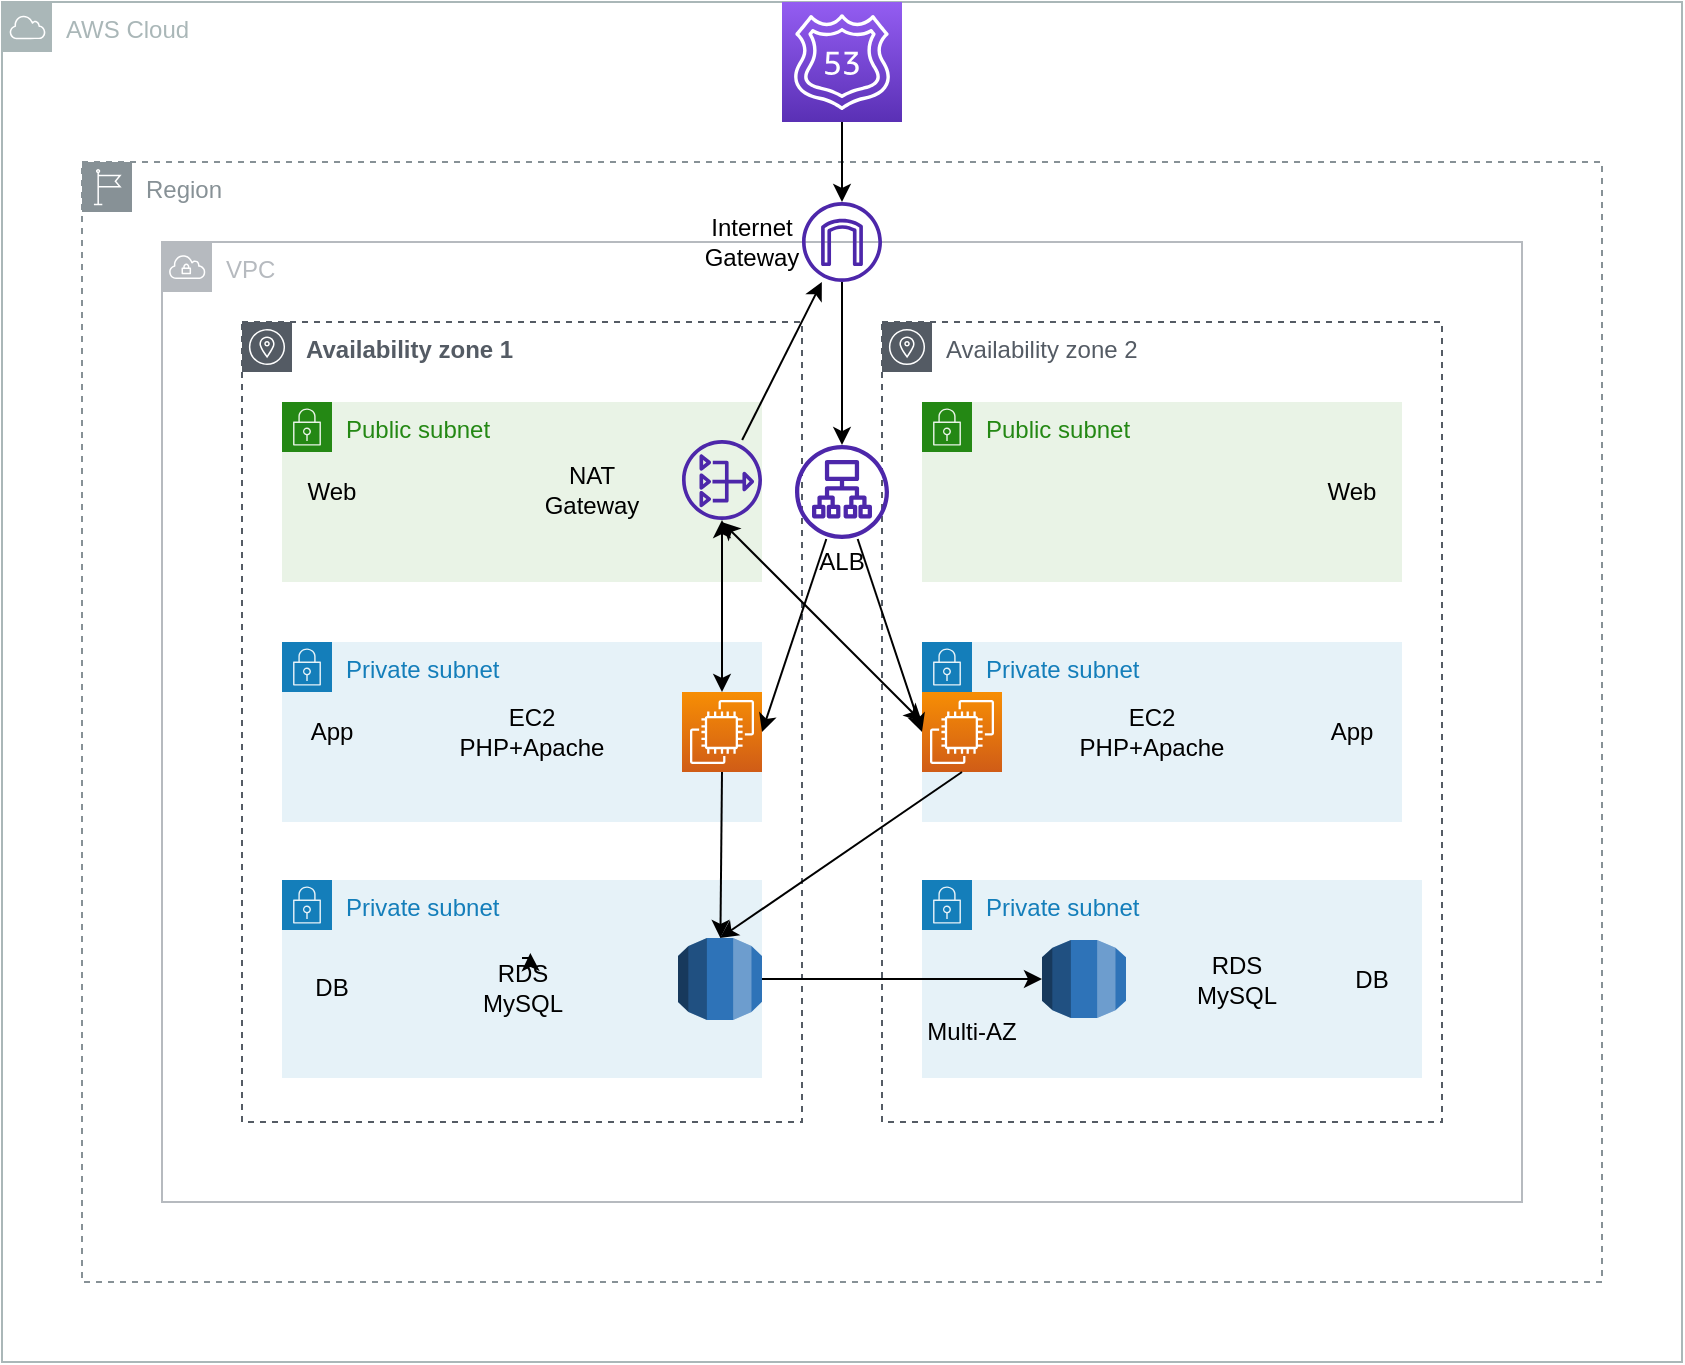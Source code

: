 <mxfile version="20.7.4" type="github">
  <diagram id="KIXhBXPkZMvwi1NuN0C8" name="Page-1">
    <mxGraphModel dx="954" dy="449" grid="1" gridSize="10" guides="1" tooltips="1" connect="1" arrows="1" fold="1" page="1" pageScale="1" pageWidth="850" pageHeight="1100" math="0" shadow="0">
      <root>
        <mxCell id="0" />
        <mxCell id="1" parent="0" />
        <mxCell id="7fNbkinqEnMP0ooQhC_Y-3" value="AWS Cloud" style="sketch=0;outlineConnect=0;gradientColor=none;html=1;whiteSpace=wrap;fontSize=12;fontStyle=0;shape=mxgraph.aws4.group;grIcon=mxgraph.aws4.group_aws_cloud;strokeColor=#AAB7B8;fillColor=none;verticalAlign=top;align=left;spacingLeft=30;fontColor=#AAB7B8;dashed=0;" vertex="1" parent="1">
          <mxGeometry width="840" height="680" as="geometry" />
        </mxCell>
        <mxCell id="7fNbkinqEnMP0ooQhC_Y-4" value="Region" style="sketch=0;outlineConnect=0;gradientColor=none;html=1;whiteSpace=wrap;fontSize=12;fontStyle=0;shape=mxgraph.aws4.group;grIcon=mxgraph.aws4.group_region;strokeColor=#879196;fillColor=none;verticalAlign=top;align=left;spacingLeft=30;fontColor=#879196;dashed=1;" vertex="1" parent="1">
          <mxGeometry x="40" y="80" width="760" height="560" as="geometry" />
        </mxCell>
        <mxCell id="7fNbkinqEnMP0ooQhC_Y-41" style="edgeStyle=orthogonalEdgeStyle;rounded=0;orthogonalLoop=1;jettySize=auto;html=1;exitX=0.5;exitY=1;exitDx=0;exitDy=0;exitPerimeter=0;" edge="1" parent="1" source="7fNbkinqEnMP0ooQhC_Y-5" target="7fNbkinqEnMP0ooQhC_Y-26">
          <mxGeometry relative="1" as="geometry" />
        </mxCell>
        <mxCell id="7fNbkinqEnMP0ooQhC_Y-5" value="" style="sketch=0;points=[[0,0,0],[0.25,0,0],[0.5,0,0],[0.75,0,0],[1,0,0],[0,1,0],[0.25,1,0],[0.5,1,0],[0.75,1,0],[1,1,0],[0,0.25,0],[0,0.5,0],[0,0.75,0],[1,0.25,0],[1,0.5,0],[1,0.75,0]];outlineConnect=0;fontColor=#232F3E;gradientColor=#945DF2;gradientDirection=north;fillColor=#5A30B5;strokeColor=#ffffff;dashed=0;verticalLabelPosition=bottom;verticalAlign=top;align=center;html=1;fontSize=12;fontStyle=0;aspect=fixed;shape=mxgraph.aws4.resourceIcon;resIcon=mxgraph.aws4.route_53;" vertex="1" parent="1">
          <mxGeometry x="390" width="60" height="60" as="geometry" />
        </mxCell>
        <mxCell id="7fNbkinqEnMP0ooQhC_Y-6" value="VPC" style="sketch=0;outlineConnect=0;gradientColor=none;html=1;whiteSpace=wrap;fontSize=12;fontStyle=0;shape=mxgraph.aws4.group;grIcon=mxgraph.aws4.group_vpc;strokeColor=#B6BABF;fillColor=none;verticalAlign=top;align=left;spacingLeft=30;fontColor=#B6BABF;dashed=0;" vertex="1" parent="1">
          <mxGeometry x="80" y="120" width="680" height="480" as="geometry" />
        </mxCell>
        <mxCell id="7fNbkinqEnMP0ooQhC_Y-7" value="Availability zone 1" style="sketch=0;outlineConnect=0;gradientColor=none;html=1;whiteSpace=wrap;fontSize=12;fontStyle=1;shape=mxgraph.aws4.group;grIcon=mxgraph.aws4.group_availability_zone;strokeColor=#545B64;fillColor=none;verticalAlign=top;align=left;spacingLeft=30;fontColor=#545B64;dashed=1;" vertex="1" parent="1">
          <mxGeometry x="120" y="160" width="280" height="400" as="geometry" />
        </mxCell>
        <mxCell id="7fNbkinqEnMP0ooQhC_Y-8" value="Availability zone 2" style="sketch=0;outlineConnect=0;gradientColor=none;html=1;whiteSpace=wrap;fontSize=12;fontStyle=0;shape=mxgraph.aws4.group;grIcon=mxgraph.aws4.group_availability_zone;strokeColor=#545B64;fillColor=none;verticalAlign=top;align=left;spacingLeft=30;fontColor=#545B64;dashed=1;" vertex="1" parent="1">
          <mxGeometry x="440" y="160" width="280" height="400" as="geometry" />
        </mxCell>
        <mxCell id="7fNbkinqEnMP0ooQhC_Y-9" value="Public subnet" style="points=[[0,0],[0.25,0],[0.5,0],[0.75,0],[1,0],[1,0.25],[1,0.5],[1,0.75],[1,1],[0.75,1],[0.5,1],[0.25,1],[0,1],[0,0.75],[0,0.5],[0,0.25]];outlineConnect=0;gradientColor=none;html=1;whiteSpace=wrap;fontSize=12;fontStyle=0;container=1;pointerEvents=0;collapsible=0;recursiveResize=0;shape=mxgraph.aws4.group;grIcon=mxgraph.aws4.group_security_group;grStroke=0;strokeColor=#248814;fillColor=#E9F3E6;verticalAlign=top;align=left;spacingLeft=30;fontColor=#248814;dashed=0;" vertex="1" parent="1">
          <mxGeometry x="140" y="200" width="240" height="90" as="geometry" />
        </mxCell>
        <mxCell id="7fNbkinqEnMP0ooQhC_Y-15" value="Web" style="rounded=0;whiteSpace=wrap;html=1;fillColor=none;strokeColor=none;" vertex="1" parent="7fNbkinqEnMP0ooQhC_Y-9">
          <mxGeometry y="30" width="50" height="29" as="geometry" />
        </mxCell>
        <mxCell id="7fNbkinqEnMP0ooQhC_Y-27" value="" style="sketch=0;outlineConnect=0;fontColor=#232F3E;gradientColor=none;fillColor=#4D27AA;strokeColor=none;dashed=0;verticalLabelPosition=bottom;verticalAlign=top;align=center;html=1;fontSize=12;fontStyle=0;aspect=fixed;pointerEvents=1;shape=mxgraph.aws4.nat_gateway;" vertex="1" parent="7fNbkinqEnMP0ooQhC_Y-9">
          <mxGeometry x="200" y="19" width="40" height="40" as="geometry" />
        </mxCell>
        <mxCell id="7fNbkinqEnMP0ooQhC_Y-10" value="Private subnet" style="points=[[0,0],[0.25,0],[0.5,0],[0.75,0],[1,0],[1,0.25],[1,0.5],[1,0.75],[1,1],[0.75,1],[0.5,1],[0.25,1],[0,1],[0,0.75],[0,0.5],[0,0.25]];outlineConnect=0;gradientColor=none;html=1;whiteSpace=wrap;fontSize=12;fontStyle=0;container=1;pointerEvents=0;collapsible=0;recursiveResize=0;shape=mxgraph.aws4.group;grIcon=mxgraph.aws4.group_security_group;grStroke=0;strokeColor=#147EBA;fillColor=#E6F2F8;verticalAlign=top;align=left;spacingLeft=30;fontColor=#147EBA;dashed=0;" vertex="1" parent="1">
          <mxGeometry x="140" y="320" width="240" height="90" as="geometry" />
        </mxCell>
        <mxCell id="7fNbkinqEnMP0ooQhC_Y-16" value="App" style="rounded=0;whiteSpace=wrap;html=1;fillColor=none;strokeColor=none;" vertex="1" parent="7fNbkinqEnMP0ooQhC_Y-10">
          <mxGeometry y="30" width="50" height="30" as="geometry" />
        </mxCell>
        <mxCell id="7fNbkinqEnMP0ooQhC_Y-22" value="" style="sketch=0;points=[[0,0,0],[0.25,0,0],[0.5,0,0],[0.75,0,0],[1,0,0],[0,1,0],[0.25,1,0],[0.5,1,0],[0.75,1,0],[1,1,0],[0,0.25,0],[0,0.5,0],[0,0.75,0],[1,0.25,0],[1,0.5,0],[1,0.75,0]];outlineConnect=0;fontColor=#232F3E;gradientColor=#F78E04;gradientDirection=north;fillColor=#D05C17;strokeColor=#ffffff;dashed=0;verticalLabelPosition=bottom;verticalAlign=top;align=center;html=1;fontSize=12;fontStyle=0;aspect=fixed;shape=mxgraph.aws4.resourceIcon;resIcon=mxgraph.aws4.ec2;" vertex="1" parent="7fNbkinqEnMP0ooQhC_Y-10">
          <mxGeometry x="200" y="25" width="40" height="40" as="geometry" />
        </mxCell>
        <mxCell id="7fNbkinqEnMP0ooQhC_Y-28" value="EC2&lt;br&gt;PHP+Apache" style="rounded=0;whiteSpace=wrap;html=1;fillColor=none;strokeColor=none;" vertex="1" parent="7fNbkinqEnMP0ooQhC_Y-10">
          <mxGeometry x="70" y="30" width="110" height="30" as="geometry" />
        </mxCell>
        <mxCell id="7fNbkinqEnMP0ooQhC_Y-11" value="Private subnet" style="points=[[0,0],[0.25,0],[0.5,0],[0.75,0],[1,0],[1,0.25],[1,0.5],[1,0.75],[1,1],[0.75,1],[0.5,1],[0.25,1],[0,1],[0,0.75],[0,0.5],[0,0.25]];outlineConnect=0;gradientColor=none;html=1;whiteSpace=wrap;fontSize=12;fontStyle=0;container=1;pointerEvents=0;collapsible=0;recursiveResize=0;shape=mxgraph.aws4.group;grIcon=mxgraph.aws4.group_security_group;grStroke=0;strokeColor=#147EBA;fillColor=#E6F2F8;verticalAlign=top;align=left;spacingLeft=30;fontColor=#147EBA;dashed=0;" vertex="1" parent="1">
          <mxGeometry x="140" y="439" width="240" height="99" as="geometry" />
        </mxCell>
        <mxCell id="7fNbkinqEnMP0ooQhC_Y-17" value="DB" style="rounded=0;whiteSpace=wrap;html=1;fillColor=none;strokeColor=none;" vertex="1" parent="7fNbkinqEnMP0ooQhC_Y-11">
          <mxGeometry y="39" width="50" height="30" as="geometry" />
        </mxCell>
        <mxCell id="7fNbkinqEnMP0ooQhC_Y-38" value="RDS&lt;br&gt;MySQL" style="rounded=0;whiteSpace=wrap;html=1;fillColor=none;strokeColor=none;" vertex="1" parent="7fNbkinqEnMP0ooQhC_Y-11">
          <mxGeometry x="87.5" y="39" width="65" height="30" as="geometry" />
        </mxCell>
        <mxCell id="7fNbkinqEnMP0ooQhC_Y-24" value="" style="outlineConnect=0;dashed=0;verticalLabelPosition=bottom;verticalAlign=top;align=center;html=1;shape=mxgraph.aws3.rds;fillColor=#2E73B8;gradientColor=none;" vertex="1" parent="7fNbkinqEnMP0ooQhC_Y-11">
          <mxGeometry x="198" y="29" width="42" height="41" as="geometry" />
        </mxCell>
        <mxCell id="7fNbkinqEnMP0ooQhC_Y-70" style="edgeStyle=orthogonalEdgeStyle;rounded=0;orthogonalLoop=1;jettySize=auto;html=1;exitX=0.5;exitY=0;exitDx=0;exitDy=0;entryX=0.564;entryY=-0.083;entryDx=0;entryDy=0;entryPerimeter=0;" edge="1" parent="7fNbkinqEnMP0ooQhC_Y-11" source="7fNbkinqEnMP0ooQhC_Y-38" target="7fNbkinqEnMP0ooQhC_Y-38">
          <mxGeometry relative="1" as="geometry" />
        </mxCell>
        <mxCell id="7fNbkinqEnMP0ooQhC_Y-12" value="Public subnet" style="points=[[0,0],[0.25,0],[0.5,0],[0.75,0],[1,0],[1,0.25],[1,0.5],[1,0.75],[1,1],[0.75,1],[0.5,1],[0.25,1],[0,1],[0,0.75],[0,0.5],[0,0.25]];outlineConnect=0;gradientColor=none;html=1;whiteSpace=wrap;fontSize=12;fontStyle=0;container=1;pointerEvents=0;collapsible=0;recursiveResize=0;shape=mxgraph.aws4.group;grIcon=mxgraph.aws4.group_security_group;grStroke=0;strokeColor=#248814;fillColor=#E9F3E6;verticalAlign=top;align=left;spacingLeft=30;fontColor=#248814;dashed=0;" vertex="1" parent="1">
          <mxGeometry x="460" y="200" width="240" height="90" as="geometry" />
        </mxCell>
        <mxCell id="7fNbkinqEnMP0ooQhC_Y-18" value="Web" style="rounded=0;whiteSpace=wrap;html=1;fillColor=none;strokeColor=none;" vertex="1" parent="7fNbkinqEnMP0ooQhC_Y-12">
          <mxGeometry x="190" y="30" width="50" height="30" as="geometry" />
        </mxCell>
        <mxCell id="7fNbkinqEnMP0ooQhC_Y-13" value="Private subnet" style="points=[[0,0],[0.25,0],[0.5,0],[0.75,0],[1,0],[1,0.25],[1,0.5],[1,0.75],[1,1],[0.75,1],[0.5,1],[0.25,1],[0,1],[0,0.75],[0,0.5],[0,0.25]];outlineConnect=0;gradientColor=none;html=1;whiteSpace=wrap;fontSize=12;fontStyle=0;container=1;pointerEvents=0;collapsible=0;recursiveResize=0;shape=mxgraph.aws4.group;grIcon=mxgraph.aws4.group_security_group;grStroke=0;strokeColor=#147EBA;fillColor=#E6F2F8;verticalAlign=top;align=left;spacingLeft=30;fontColor=#147EBA;dashed=0;" vertex="1" parent="1">
          <mxGeometry x="460" y="320" width="240" height="90" as="geometry" />
        </mxCell>
        <mxCell id="7fNbkinqEnMP0ooQhC_Y-19" value="App" style="rounded=0;whiteSpace=wrap;html=1;fillColor=none;strokeColor=none;" vertex="1" parent="7fNbkinqEnMP0ooQhC_Y-13">
          <mxGeometry x="190" y="30" width="50" height="30" as="geometry" />
        </mxCell>
        <mxCell id="7fNbkinqEnMP0ooQhC_Y-23" value="" style="sketch=0;points=[[0,0,0],[0.25,0,0],[0.5,0,0],[0.75,0,0],[1,0,0],[0,1,0],[0.25,1,0],[0.5,1,0],[0.75,1,0],[1,1,0],[0,0.25,0],[0,0.5,0],[0,0.75,0],[1,0.25,0],[1,0.5,0],[1,0.75,0]];outlineConnect=0;fontColor=#232F3E;gradientColor=#F78E04;gradientDirection=north;fillColor=#D05C17;strokeColor=#ffffff;dashed=0;verticalLabelPosition=bottom;verticalAlign=top;align=center;html=1;fontSize=12;fontStyle=0;aspect=fixed;shape=mxgraph.aws4.resourceIcon;resIcon=mxgraph.aws4.ec2;" vertex="1" parent="7fNbkinqEnMP0ooQhC_Y-13">
          <mxGeometry y="25" width="40" height="40" as="geometry" />
        </mxCell>
        <mxCell id="7fNbkinqEnMP0ooQhC_Y-29" value="EC2&lt;br&gt;PHP+Apache" style="rounded=0;whiteSpace=wrap;html=1;fillColor=none;strokeColor=none;" vertex="1" parent="7fNbkinqEnMP0ooQhC_Y-13">
          <mxGeometry x="60" y="30" width="110" height="30" as="geometry" />
        </mxCell>
        <mxCell id="7fNbkinqEnMP0ooQhC_Y-14" value="Private subnet" style="points=[[0,0],[0.25,0],[0.5,0],[0.75,0],[1,0],[1,0.25],[1,0.5],[1,0.75],[1,1],[0.75,1],[0.5,1],[0.25,1],[0,1],[0,0.75],[0,0.5],[0,0.25]];outlineConnect=0;gradientColor=none;html=1;whiteSpace=wrap;fontSize=12;fontStyle=0;container=1;pointerEvents=0;collapsible=0;recursiveResize=0;shape=mxgraph.aws4.group;grIcon=mxgraph.aws4.group_security_group;grStroke=0;strokeColor=#147EBA;fillColor=#E6F2F8;verticalAlign=top;align=left;spacingLeft=30;fontColor=#147EBA;dashed=0;" vertex="1" parent="1">
          <mxGeometry x="460" y="439" width="250" height="99" as="geometry" />
        </mxCell>
        <mxCell id="7fNbkinqEnMP0ooQhC_Y-20" value="DB" style="rounded=0;whiteSpace=wrap;html=1;fillColor=none;strokeColor=none;" vertex="1" parent="7fNbkinqEnMP0ooQhC_Y-14">
          <mxGeometry x="200" y="34.5" width="50" height="30" as="geometry" />
        </mxCell>
        <mxCell id="7fNbkinqEnMP0ooQhC_Y-39" value="RDS&lt;br&gt;MySQL" style="rounded=0;whiteSpace=wrap;html=1;fillColor=none;strokeColor=none;" vertex="1" parent="7fNbkinqEnMP0ooQhC_Y-14">
          <mxGeometry x="120" y="34.5" width="75" height="30" as="geometry" />
        </mxCell>
        <mxCell id="7fNbkinqEnMP0ooQhC_Y-66" value="Multi-AZ" style="rounded=0;whiteSpace=wrap;html=1;fillColor=none;strokeColor=none;" vertex="1" parent="7fNbkinqEnMP0ooQhC_Y-14">
          <mxGeometry y="61" width="50" height="30" as="geometry" />
        </mxCell>
        <mxCell id="7fNbkinqEnMP0ooQhC_Y-21" value="" style="sketch=0;outlineConnect=0;fontColor=#232F3E;gradientColor=none;fillColor=#4D27AA;strokeColor=none;dashed=0;verticalLabelPosition=bottom;verticalAlign=top;align=center;html=1;fontSize=12;fontStyle=0;aspect=fixed;pointerEvents=1;shape=mxgraph.aws4.application_load_balancer;" vertex="1" parent="1">
          <mxGeometry x="396.5" y="221.5" width="47" height="47" as="geometry" />
        </mxCell>
        <mxCell id="7fNbkinqEnMP0ooQhC_Y-25" value="" style="outlineConnect=0;dashed=0;verticalLabelPosition=bottom;verticalAlign=top;align=center;html=1;shape=mxgraph.aws3.rds;fillColor=#2E73B8;gradientColor=none;" vertex="1" parent="1">
          <mxGeometry x="520" y="469" width="42" height="39" as="geometry" />
        </mxCell>
        <mxCell id="7fNbkinqEnMP0ooQhC_Y-26" value="" style="sketch=0;outlineConnect=0;fontColor=#232F3E;gradientColor=none;fillColor=#4D27AA;strokeColor=none;dashed=0;verticalLabelPosition=bottom;verticalAlign=top;align=center;html=1;fontSize=12;fontStyle=0;aspect=fixed;pointerEvents=1;shape=mxgraph.aws4.internet_gateway;" vertex="1" parent="1">
          <mxGeometry x="400" y="100" width="40" height="40" as="geometry" />
        </mxCell>
        <mxCell id="7fNbkinqEnMP0ooQhC_Y-44" value="" style="endArrow=classic;html=1;rounded=0;entryX=0;entryY=0.5;entryDx=0;entryDy=0;entryPerimeter=0;" edge="1" parent="1" source="7fNbkinqEnMP0ooQhC_Y-21" target="7fNbkinqEnMP0ooQhC_Y-23">
          <mxGeometry width="50" height="50" relative="1" as="geometry">
            <mxPoint x="400" y="310" as="sourcePoint" />
            <mxPoint x="450" y="260" as="targetPoint" />
          </mxGeometry>
        </mxCell>
        <mxCell id="7fNbkinqEnMP0ooQhC_Y-45" value="" style="endArrow=classic;html=1;rounded=0;" edge="1" parent="1" source="7fNbkinqEnMP0ooQhC_Y-26" target="7fNbkinqEnMP0ooQhC_Y-21">
          <mxGeometry width="50" height="50" relative="1" as="geometry">
            <mxPoint x="400" y="310" as="sourcePoint" />
            <mxPoint x="450" y="260" as="targetPoint" />
          </mxGeometry>
        </mxCell>
        <mxCell id="7fNbkinqEnMP0ooQhC_Y-50" value="" style="endArrow=classic;html=1;rounded=0;entryX=1;entryY=0.5;entryDx=0;entryDy=0;entryPerimeter=0;" edge="1" parent="1" source="7fNbkinqEnMP0ooQhC_Y-21" target="7fNbkinqEnMP0ooQhC_Y-22">
          <mxGeometry width="50" height="50" relative="1" as="geometry">
            <mxPoint x="400" y="240" as="sourcePoint" />
            <mxPoint x="450" y="190" as="targetPoint" />
          </mxGeometry>
        </mxCell>
        <mxCell id="7fNbkinqEnMP0ooQhC_Y-55" value="ALB" style="rounded=0;whiteSpace=wrap;html=1;fillColor=none;strokeColor=none;" vertex="1" parent="1">
          <mxGeometry x="395" y="270" width="50" height="20" as="geometry" />
        </mxCell>
        <mxCell id="7fNbkinqEnMP0ooQhC_Y-57" value="NAT Gateway" style="rounded=0;whiteSpace=wrap;html=1;fillColor=none;strokeColor=none;" vertex="1" parent="1">
          <mxGeometry x="270" y="229" width="50" height="30" as="geometry" />
        </mxCell>
        <mxCell id="7fNbkinqEnMP0ooQhC_Y-58" value="Internet Gateway" style="rounded=0;whiteSpace=wrap;html=1;fillColor=none;strokeColor=none;" vertex="1" parent="1">
          <mxGeometry x="350" y="105" width="50" height="30" as="geometry" />
        </mxCell>
        <mxCell id="7fNbkinqEnMP0ooQhC_Y-59" value="" style="endArrow=classic;html=1;rounded=0;exitX=0.5;exitY=1;exitDx=0;exitDy=0;exitPerimeter=0;" edge="1" parent="1" source="7fNbkinqEnMP0ooQhC_Y-22" target="7fNbkinqEnMP0ooQhC_Y-24">
          <mxGeometry width="50" height="50" relative="1" as="geometry">
            <mxPoint x="400" y="350" as="sourcePoint" />
            <mxPoint x="450" y="300" as="targetPoint" />
          </mxGeometry>
        </mxCell>
        <mxCell id="7fNbkinqEnMP0ooQhC_Y-60" value="" style="endArrow=classic;html=1;rounded=0;fontStyle=1;exitX=0.5;exitY=1;exitDx=0;exitDy=0;exitPerimeter=0;entryX=0.5;entryY=0;entryDx=0;entryDy=0;entryPerimeter=0;" edge="1" parent="1" source="7fNbkinqEnMP0ooQhC_Y-23" target="7fNbkinqEnMP0ooQhC_Y-24">
          <mxGeometry width="50" height="50" relative="1" as="geometry">
            <mxPoint x="480" y="390" as="sourcePoint" />
            <mxPoint x="469.998" y="468" as="targetPoint" />
          </mxGeometry>
        </mxCell>
        <mxCell id="7fNbkinqEnMP0ooQhC_Y-61" value="" style="endArrow=classic;html=1;rounded=0;exitX=1;exitY=0.5;exitDx=0;exitDy=0;exitPerimeter=0;entryX=0;entryY=0.5;entryDx=0;entryDy=0;entryPerimeter=0;" edge="1" parent="1" source="7fNbkinqEnMP0ooQhC_Y-24" target="7fNbkinqEnMP0ooQhC_Y-25">
          <mxGeometry width="50" height="50" relative="1" as="geometry">
            <mxPoint x="420.3" y="470" as="sourcePoint" />
            <mxPoint x="419.498" y="553" as="targetPoint" />
          </mxGeometry>
        </mxCell>
        <mxCell id="7fNbkinqEnMP0ooQhC_Y-72" value="" style="endArrow=classic;startArrow=classic;html=1;rounded=0;exitX=0.5;exitY=0;exitDx=0;exitDy=0;exitPerimeter=0;" edge="1" parent="1" source="7fNbkinqEnMP0ooQhC_Y-22" target="7fNbkinqEnMP0ooQhC_Y-27">
          <mxGeometry width="50" height="50" relative="1" as="geometry">
            <mxPoint x="400" y="360" as="sourcePoint" />
            <mxPoint x="350" y="260" as="targetPoint" />
          </mxGeometry>
        </mxCell>
        <mxCell id="7fNbkinqEnMP0ooQhC_Y-73" value="" style="endArrow=classic;startArrow=classic;html=1;rounded=0;" edge="1" parent="1">
          <mxGeometry width="50" height="50" relative="1" as="geometry">
            <mxPoint x="460" y="360" as="sourcePoint" />
            <mxPoint x="360" y="260" as="targetPoint" />
          </mxGeometry>
        </mxCell>
        <mxCell id="7fNbkinqEnMP0ooQhC_Y-74" value="" style="endArrow=classic;html=1;rounded=0;" edge="1" parent="1" source="7fNbkinqEnMP0ooQhC_Y-27" target="7fNbkinqEnMP0ooQhC_Y-26">
          <mxGeometry width="50" height="50" relative="1" as="geometry">
            <mxPoint x="400" y="360" as="sourcePoint" />
            <mxPoint x="450" y="310" as="targetPoint" />
          </mxGeometry>
        </mxCell>
      </root>
    </mxGraphModel>
  </diagram>
</mxfile>
